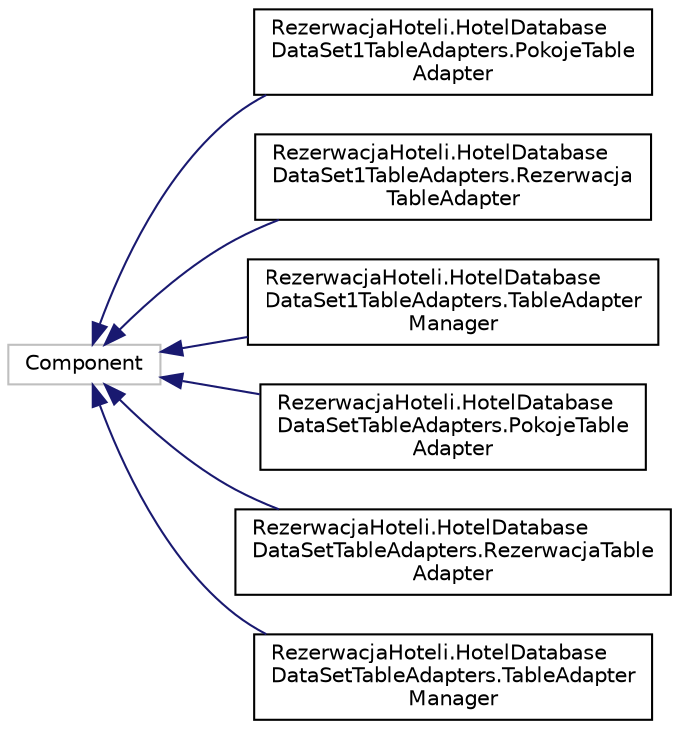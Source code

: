 digraph "Graphical Class Hierarchy"
{
  edge [fontname="Helvetica",fontsize="10",labelfontname="Helvetica",labelfontsize="10"];
  node [fontname="Helvetica",fontsize="10",shape=record];
  rankdir="LR";
  Node25 [label="Component",height=0.2,width=0.4,color="grey75", fillcolor="white", style="filled"];
  Node25 -> Node0 [dir="back",color="midnightblue",fontsize="10",style="solid",fontname="Helvetica"];
  Node0 [label="RezerwacjaHoteli.HotelDatabase\lDataSet1TableAdapters.PokojeTable\lAdapter",height=0.2,width=0.4,color="black", fillcolor="white", style="filled",URL="$class_rezerwacja_hoteli_1_1_hotel_database_data_set1_table_adapters_1_1_pokoje_table_adapter.html",tooltip="Represents the connection and commands used to retrieve and save data. /summary> "];
  Node25 -> Node27 [dir="back",color="midnightblue",fontsize="10",style="solid",fontname="Helvetica"];
  Node27 [label="RezerwacjaHoteli.HotelDatabase\lDataSet1TableAdapters.Rezerwacja\lTableAdapter",height=0.2,width=0.4,color="black", fillcolor="white", style="filled",URL="$class_rezerwacja_hoteli_1_1_hotel_database_data_set1_table_adapters_1_1_rezerwacja_table_adapter.html",tooltip="Represents the connection and commands used to retrieve and save data. /summary> "];
  Node25 -> Node28 [dir="back",color="midnightblue",fontsize="10",style="solid",fontname="Helvetica"];
  Node28 [label="RezerwacjaHoteli.HotelDatabase\lDataSet1TableAdapters.TableAdapter\lManager",height=0.2,width=0.4,color="black", fillcolor="white", style="filled",URL="$class_rezerwacja_hoteli_1_1_hotel_database_data_set1_table_adapters_1_1_table_adapter_manager.html",tooltip="TableAdapterManager is used to coordinate TableAdapters in the dataset to enable Hierarchical Update ..."];
  Node25 -> Node29 [dir="back",color="midnightblue",fontsize="10",style="solid",fontname="Helvetica"];
  Node29 [label="RezerwacjaHoteli.HotelDatabase\lDataSetTableAdapters.PokojeTable\lAdapter",height=0.2,width=0.4,color="black", fillcolor="white", style="filled",URL="$class_rezerwacja_hoteli_1_1_hotel_database_data_set_table_adapters_1_1_pokoje_table_adapter.html",tooltip="Represents the connection and commands used to retrieve and save data. /summary> "];
  Node25 -> Node30 [dir="back",color="midnightblue",fontsize="10",style="solid",fontname="Helvetica"];
  Node30 [label="RezerwacjaHoteli.HotelDatabase\lDataSetTableAdapters.RezerwacjaTable\lAdapter",height=0.2,width=0.4,color="black", fillcolor="white", style="filled",URL="$class_rezerwacja_hoteli_1_1_hotel_database_data_set_table_adapters_1_1_rezerwacja_table_adapter.html",tooltip="Represents the connection and commands used to retrieve and save data. /summary> "];
  Node25 -> Node31 [dir="back",color="midnightblue",fontsize="10",style="solid",fontname="Helvetica"];
  Node31 [label="RezerwacjaHoteli.HotelDatabase\lDataSetTableAdapters.TableAdapter\lManager",height=0.2,width=0.4,color="black", fillcolor="white", style="filled",URL="$class_rezerwacja_hoteli_1_1_hotel_database_data_set_table_adapters_1_1_table_adapter_manager.html",tooltip="TableAdapterManager is used to coordinate TableAdapters in the dataset to enable Hierarchical Update ..."];
}
